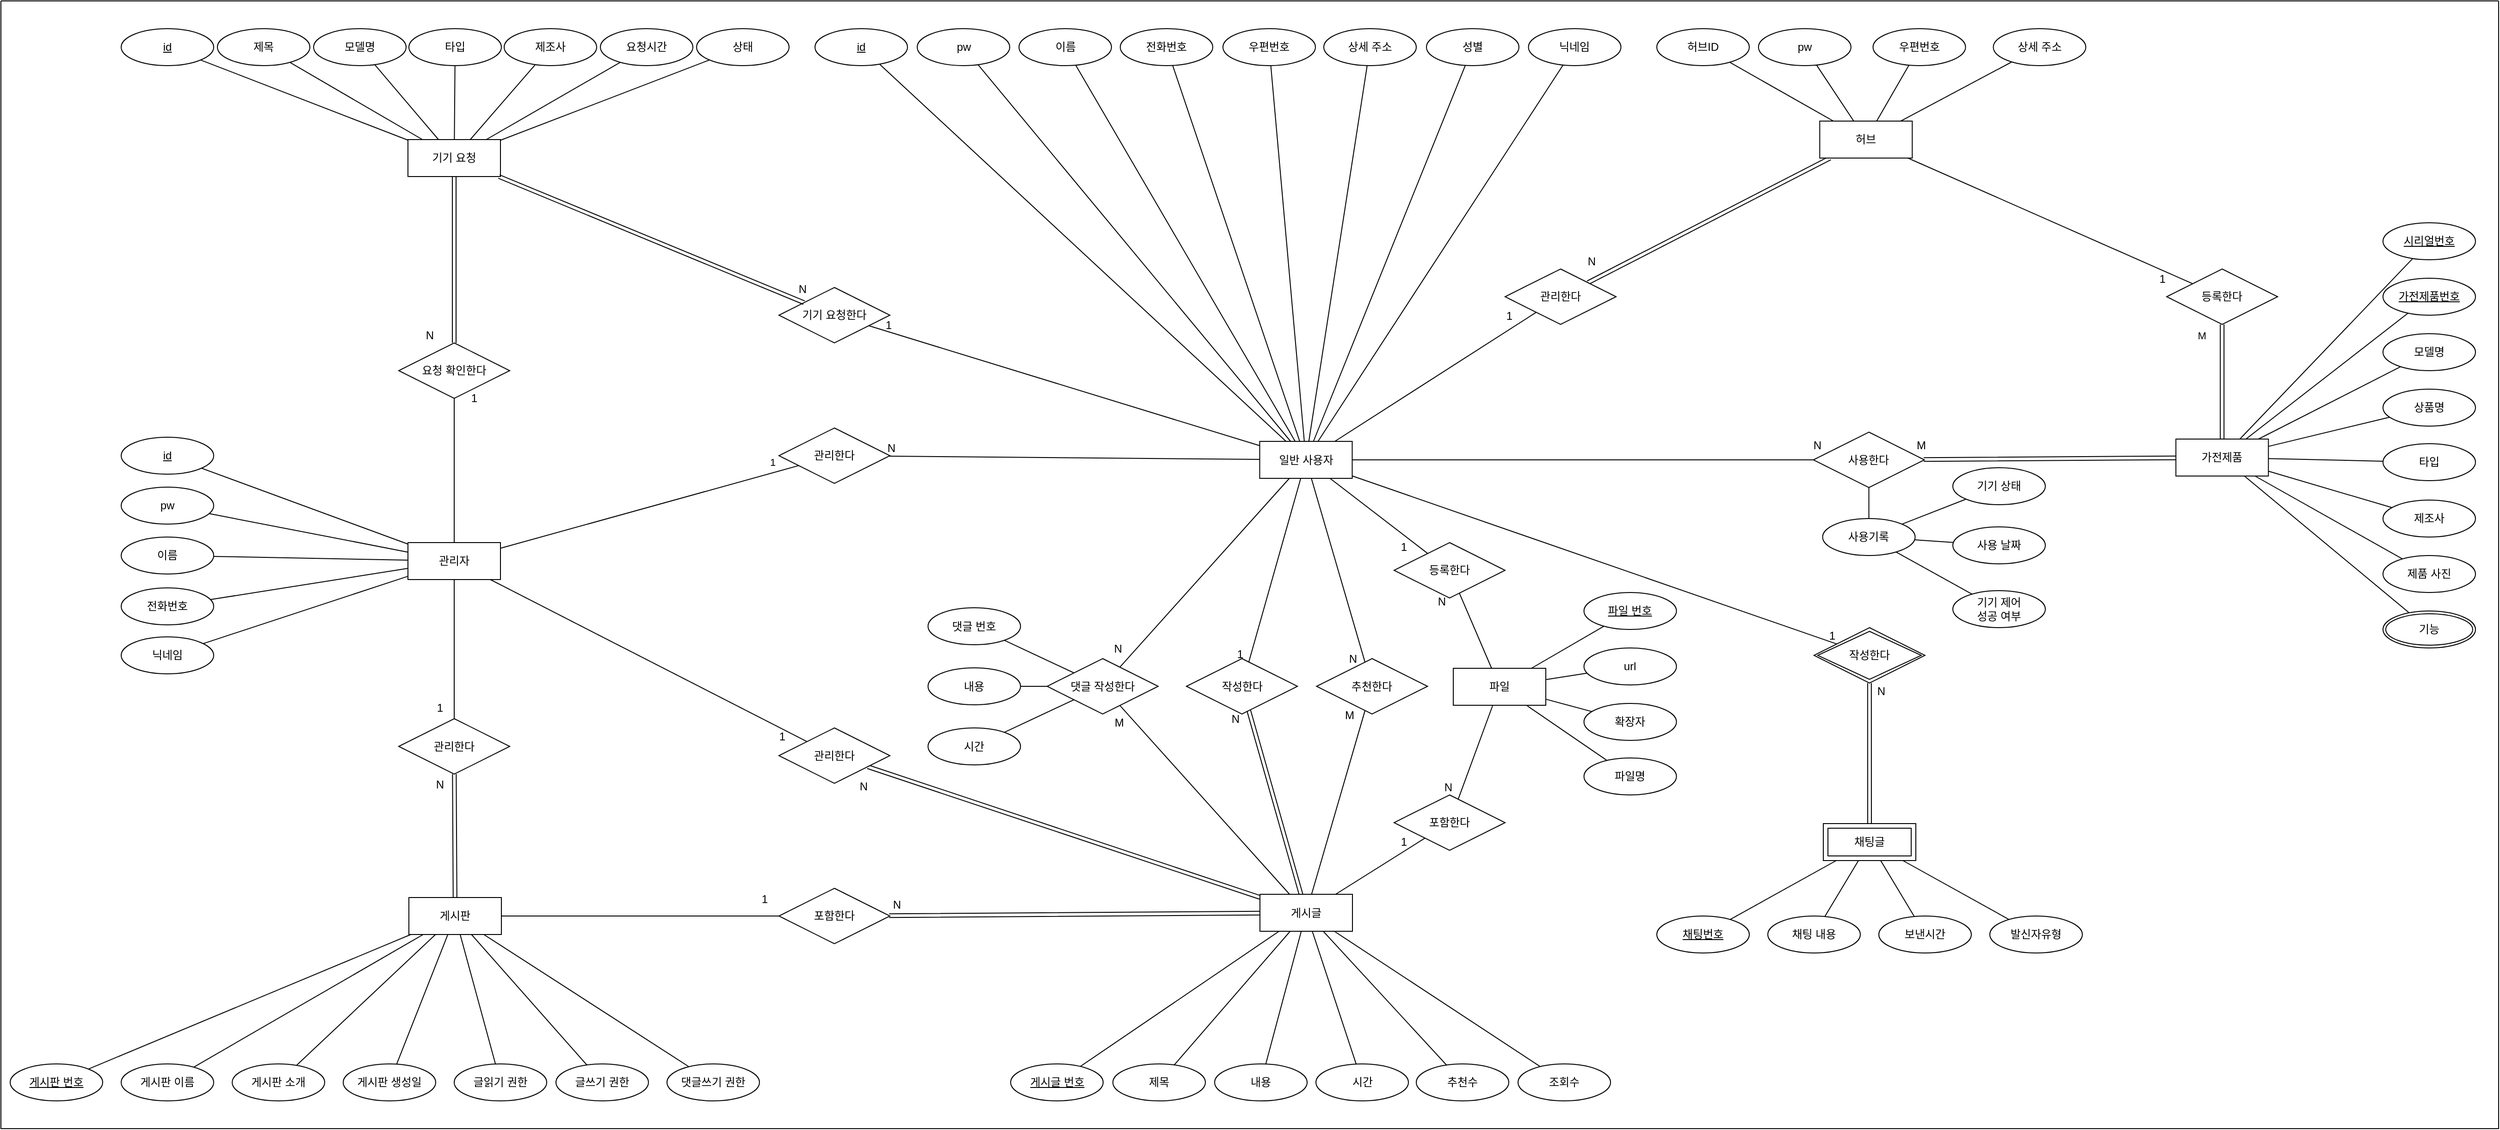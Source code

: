 <mxfile version="24.4.0" type="github">
  <diagram id="R2lEEEUBdFMjLlhIrx00" name="Page-1">
    <mxGraphModel dx="3718" dy="2644" grid="1" gridSize="10" guides="1" tooltips="1" connect="1" arrows="1" fold="1" page="1" pageScale="1" pageWidth="850" pageHeight="1100" math="0" shadow="0" extFonts="Permanent Marker^https://fonts.googleapis.com/css?family=Permanent+Marker">
      <root>
        <mxCell id="0" />
        <mxCell id="1" parent="0" />
        <mxCell id="zzOYVuTNmJR2LdVduC2C-1" value="일반 사용자" style="whiteSpace=wrap;html=1;align=center;" parent="1" vertex="1">
          <mxGeometry x="700.74" y="286.5" width="100" height="40" as="geometry" />
        </mxCell>
        <mxCell id="zzOYVuTNmJR2LdVduC2C-2" value="id" style="ellipse;whiteSpace=wrap;html=1;align=center;fontStyle=4;" parent="1" vertex="1">
          <mxGeometry x="220" y="-160" width="100" height="40" as="geometry" />
        </mxCell>
        <mxCell id="zzOYVuTNmJR2LdVduC2C-3" value="pw" style="ellipse;whiteSpace=wrap;html=1;align=center;" parent="1" vertex="1">
          <mxGeometry x="330.51" y="-160" width="100" height="40" as="geometry" />
        </mxCell>
        <mxCell id="zzOYVuTNmJR2LdVduC2C-4" value="이름" style="ellipse;whiteSpace=wrap;html=1;align=center;" parent="1" vertex="1">
          <mxGeometry x="440.51" y="-160" width="100" height="40" as="geometry" />
        </mxCell>
        <mxCell id="zzOYVuTNmJR2LdVduC2C-5" value="전화번호" style="ellipse;whiteSpace=wrap;html=1;align=center;" parent="1" vertex="1">
          <mxGeometry x="550.0" y="-160" width="100" height="40" as="geometry" />
        </mxCell>
        <mxCell id="zzOYVuTNmJR2LdVduC2C-6" value="성별" style="ellipse;whiteSpace=wrap;html=1;align=center;" parent="1" vertex="1">
          <mxGeometry x="880.99" y="-160" width="100" height="40" as="geometry" />
        </mxCell>
        <mxCell id="zzOYVuTNmJR2LdVduC2C-7" value="우편번호" style="ellipse;whiteSpace=wrap;html=1;align=center;" parent="1" vertex="1">
          <mxGeometry x="1363.75" y="-160" width="100" height="40" as="geometry" />
        </mxCell>
        <mxCell id="zzOYVuTNmJR2LdVduC2C-8" value="상세 주소" style="ellipse;whiteSpace=wrap;html=1;align=center;" parent="1" vertex="1">
          <mxGeometry x="1493.75" y="-160" width="100" height="40" as="geometry" />
        </mxCell>
        <mxCell id="zzOYVuTNmJR2LdVduC2C-9" value="" style="endArrow=none;html=1;rounded=0;" parent="1" source="zzOYVuTNmJR2LdVduC2C-2" target="zzOYVuTNmJR2LdVduC2C-1" edge="1">
          <mxGeometry relative="1" as="geometry">
            <mxPoint x="461" y="232" as="sourcePoint" />
            <mxPoint x="221" y="305" as="targetPoint" />
          </mxGeometry>
        </mxCell>
        <mxCell id="zzOYVuTNmJR2LdVduC2C-10" value="" style="endArrow=none;html=1;rounded=0;" parent="1" source="zzOYVuTNmJR2LdVduC2C-3" target="zzOYVuTNmJR2LdVduC2C-1" edge="1">
          <mxGeometry relative="1" as="geometry">
            <mxPoint x="765" y="235" as="sourcePoint" />
            <mxPoint x="944" y="310" as="targetPoint" />
          </mxGeometry>
        </mxCell>
        <mxCell id="zzOYVuTNmJR2LdVduC2C-11" value="" style="endArrow=none;html=1;rounded=0;" parent="1" source="zzOYVuTNmJR2LdVduC2C-4" target="zzOYVuTNmJR2LdVduC2C-1" edge="1">
          <mxGeometry relative="1" as="geometry">
            <mxPoint x="775" y="245" as="sourcePoint" />
            <mxPoint x="954" y="320" as="targetPoint" />
          </mxGeometry>
        </mxCell>
        <mxCell id="zzOYVuTNmJR2LdVduC2C-12" value="" style="endArrow=none;html=1;rounded=0;" parent="1" source="zzOYVuTNmJR2LdVduC2C-7" target="zzOYVuTNmJR2LdVduC2C-161" edge="1">
          <mxGeometry relative="1" as="geometry">
            <mxPoint x="1549.74" y="243.39" as="sourcePoint" />
            <mxPoint x="1370.833" y="-40" as="targetPoint" />
          </mxGeometry>
        </mxCell>
        <mxCell id="zzOYVuTNmJR2LdVduC2C-13" value="" style="endArrow=none;html=1;rounded=0;" parent="1" source="zzOYVuTNmJR2LdVduC2C-8" target="zzOYVuTNmJR2LdVduC2C-161" edge="1">
          <mxGeometry relative="1" as="geometry">
            <mxPoint x="1559.74" y="253.39" as="sourcePoint" />
            <mxPoint x="1392.5" y="-40" as="targetPoint" />
          </mxGeometry>
        </mxCell>
        <mxCell id="zzOYVuTNmJR2LdVduC2C-14" value="" style="endArrow=none;html=1;rounded=0;" parent="1" source="zzOYVuTNmJR2LdVduC2C-5" target="zzOYVuTNmJR2LdVduC2C-1" edge="1">
          <mxGeometry relative="1" as="geometry">
            <mxPoint x="805" y="275" as="sourcePoint" />
            <mxPoint x="984" y="350" as="targetPoint" />
          </mxGeometry>
        </mxCell>
        <mxCell id="zzOYVuTNmJR2LdVduC2C-15" value="" style="endArrow=none;html=1;rounded=0;" parent="1" source="zzOYVuTNmJR2LdVduC2C-6" target="zzOYVuTNmJR2LdVduC2C-1" edge="1">
          <mxGeometry relative="1" as="geometry">
            <mxPoint x="815" y="285" as="sourcePoint" />
            <mxPoint x="994" y="360" as="targetPoint" />
          </mxGeometry>
        </mxCell>
        <mxCell id="zzOYVuTNmJR2LdVduC2C-16" value="닉네임" style="ellipse;whiteSpace=wrap;html=1;align=center;" parent="1" vertex="1">
          <mxGeometry x="991.26" y="-160" width="100" height="40" as="geometry" />
        </mxCell>
        <mxCell id="zzOYVuTNmJR2LdVduC2C-17" value="" style="endArrow=none;html=1;rounded=0;" parent="1" source="zzOYVuTNmJR2LdVduC2C-16" target="zzOYVuTNmJR2LdVduC2C-1" edge="1">
          <mxGeometry relative="1" as="geometry">
            <mxPoint x="1467" y="229" as="sourcePoint" />
            <mxPoint x="1041" y="319" as="targetPoint" />
          </mxGeometry>
        </mxCell>
        <mxCell id="zzOYVuTNmJR2LdVduC2C-18" value="게시글" style="whiteSpace=wrap;html=1;align=center;" parent="1" vertex="1">
          <mxGeometry x="701" y="776.5" width="100" height="40" as="geometry" />
        </mxCell>
        <mxCell id="zzOYVuTNmJR2LdVduC2C-19" value="" style="endArrow=none;html=1;rounded=0;" parent="1" source="zzOYVuTNmJR2LdVduC2C-96" target="zzOYVuTNmJR2LdVduC2C-18" edge="1">
          <mxGeometry relative="1" as="geometry">
            <mxPoint x="411" y="722" as="sourcePoint" />
            <mxPoint x="171" y="795" as="targetPoint" />
          </mxGeometry>
        </mxCell>
        <mxCell id="zzOYVuTNmJR2LdVduC2C-20" value="" style="endArrow=none;html=1;rounded=0;" parent="1" source="zzOYVuTNmJR2LdVduC2C-91" target="zzOYVuTNmJR2LdVduC2C-18" edge="1">
          <mxGeometry relative="1" as="geometry">
            <mxPoint x="725" y="735" as="sourcePoint" />
            <mxPoint x="904" y="810" as="targetPoint" />
          </mxGeometry>
        </mxCell>
        <mxCell id="zzOYVuTNmJR2LdVduC2C-21" value="" style="endArrow=none;html=1;rounded=0;" parent="1" source="zzOYVuTNmJR2LdVduC2C-92" target="zzOYVuTNmJR2LdVduC2C-18" edge="1">
          <mxGeometry relative="1" as="geometry">
            <mxPoint x="755" y="765" as="sourcePoint" />
            <mxPoint x="934" y="840" as="targetPoint" />
          </mxGeometry>
        </mxCell>
        <mxCell id="zzOYVuTNmJR2LdVduC2C-22" value="" style="endArrow=none;html=1;rounded=0;" parent="1" source="zzOYVuTNmJR2LdVduC2C-93" target="zzOYVuTNmJR2LdVduC2C-18" edge="1">
          <mxGeometry relative="1" as="geometry">
            <mxPoint x="1112" y="726" as="sourcePoint" />
            <mxPoint x="977" y="800" as="targetPoint" />
          </mxGeometry>
        </mxCell>
        <mxCell id="zzOYVuTNmJR2LdVduC2C-23" value="" style="endArrow=none;html=1;rounded=0;" parent="1" source="zzOYVuTNmJR2LdVduC2C-94" target="zzOYVuTNmJR2LdVduC2C-18" edge="1">
          <mxGeometry relative="1" as="geometry">
            <mxPoint x="1252" y="733" as="sourcePoint" />
            <mxPoint x="1001" y="814" as="targetPoint" />
          </mxGeometry>
        </mxCell>
        <mxCell id="zzOYVuTNmJR2LdVduC2C-24" value="" style="endArrow=none;html=1;rounded=0;" parent="1" source="zzOYVuTNmJR2LdVduC2C-95" target="zzOYVuTNmJR2LdVduC2C-18" edge="1">
          <mxGeometry relative="1" as="geometry">
            <mxPoint x="1495" y="718" as="sourcePoint" />
            <mxPoint x="991" y="811" as="targetPoint" />
          </mxGeometry>
        </mxCell>
        <mxCell id="zzOYVuTNmJR2LdVduC2C-25" value="" style="endArrow=none;html=1;rounded=0;" parent="1" source="zzOYVuTNmJR2LdVduC2C-1" target="zzOYVuTNmJR2LdVduC2C-89" edge="1">
          <mxGeometry relative="1" as="geometry">
            <mxPoint x="401" y="390" as="sourcePoint" />
            <mxPoint x="561" y="390" as="targetPoint" />
          </mxGeometry>
        </mxCell>
        <mxCell id="zzOYVuTNmJR2LdVduC2C-26" value="N" style="resizable=0;html=1;whiteSpace=wrap;align=right;verticalAlign=bottom;" parent="zzOYVuTNmJR2LdVduC2C-25" connectable="0" vertex="1">
          <mxGeometry x="1" relative="1" as="geometry">
            <mxPoint x="10" y="-7" as="offset" />
          </mxGeometry>
        </mxCell>
        <mxCell id="zzOYVuTNmJR2LdVduC2C-27" value="" style="endArrow=none;html=1;rounded=0;" parent="1" source="zzOYVuTNmJR2LdVduC2C-161" target="zzOYVuTNmJR2LdVduC2C-162" edge="1">
          <mxGeometry relative="1" as="geometry">
            <mxPoint x="1295.58" as="sourcePoint" />
            <mxPoint x="1291.754" y="110.432" as="targetPoint" />
          </mxGeometry>
        </mxCell>
        <mxCell id="zzOYVuTNmJR2LdVduC2C-28" value="1" style="resizable=0;html=1;whiteSpace=wrap;align=right;verticalAlign=bottom;" parent="zzOYVuTNmJR2LdVduC2C-27" connectable="0" vertex="1">
          <mxGeometry x="1" relative="1" as="geometry">
            <mxPoint x="-28" y="4" as="offset" />
          </mxGeometry>
        </mxCell>
        <mxCell id="zzOYVuTNmJR2LdVduC2C-29" value="" style="endArrow=none;html=1;rounded=0;" parent="1" source="zzOYVuTNmJR2LdVduC2C-1" target="zzOYVuTNmJR2LdVduC2C-72" edge="1">
          <mxGeometry relative="1" as="geometry">
            <mxPoint x="611" y="416.5" as="sourcePoint" />
            <mxPoint x="771" y="416.5" as="targetPoint" />
          </mxGeometry>
        </mxCell>
        <mxCell id="zzOYVuTNmJR2LdVduC2C-30" value="N" style="resizable=0;html=1;whiteSpace=wrap;align=right;verticalAlign=bottom;" parent="zzOYVuTNmJR2LdVduC2C-29" connectable="0" vertex="1">
          <mxGeometry x="1" relative="1" as="geometry">
            <mxPoint x="9" as="offset" />
          </mxGeometry>
        </mxCell>
        <mxCell id="zzOYVuTNmJR2LdVduC2C-31" value="1" style="endArrow=none;html=1;rounded=0;" parent="1" source="zzOYVuTNmJR2LdVduC2C-97" target="zzOYVuTNmJR2LdVduC2C-72" edge="1">
          <mxGeometry x="0.843" y="11" relative="1" as="geometry">
            <mxPoint x="611" y="416.5" as="sourcePoint" />
            <mxPoint x="771" y="416.5" as="targetPoint" />
            <mxPoint as="offset" />
          </mxGeometry>
        </mxCell>
        <mxCell id="zzOYVuTNmJR2LdVduC2C-32" value="1" style="resizable=0;html=1;whiteSpace=wrap;align=right;verticalAlign=bottom;" parent="zzOYVuTNmJR2LdVduC2C-31" connectable="0" vertex="1">
          <mxGeometry x="1" relative="1" as="geometry">
            <mxPoint x="-1" y="1" as="offset" />
          </mxGeometry>
        </mxCell>
        <mxCell id="zzOYVuTNmJR2LdVduC2C-33" value="작성한다" style="shape=rhombus;perimeter=rhombusPerimeter;whiteSpace=wrap;html=1;align=center;" parent="1" vertex="1">
          <mxGeometry x="621.51" y="521.5" width="120" height="60" as="geometry" />
        </mxCell>
        <mxCell id="zzOYVuTNmJR2LdVduC2C-34" value="추천한다" style="shape=rhombus;perimeter=rhombusPerimeter;whiteSpace=wrap;html=1;align=center;" parent="1" vertex="1">
          <mxGeometry x="762.19" y="521.5" width="120" height="60" as="geometry" />
        </mxCell>
        <mxCell id="zzOYVuTNmJR2LdVduC2C-35" value="관리한다" style="shape=rhombus;perimeter=rhombusPerimeter;whiteSpace=wrap;html=1;align=center;" parent="1" vertex="1">
          <mxGeometry x="-230" y="586.5" width="120" height="60" as="geometry" />
        </mxCell>
        <mxCell id="zzOYVuTNmJR2LdVduC2C-36" value="" style="endArrow=none;html=1;rounded=0;" parent="1" source="zzOYVuTNmJR2LdVduC2C-18" target="zzOYVuTNmJR2LdVduC2C-34" edge="1">
          <mxGeometry relative="1" as="geometry">
            <mxPoint x="381" y="606.5" as="sourcePoint" />
            <mxPoint x="541" y="606.5" as="targetPoint" />
          </mxGeometry>
        </mxCell>
        <mxCell id="zzOYVuTNmJR2LdVduC2C-37" value="M" style="resizable=0;html=1;whiteSpace=wrap;align=right;verticalAlign=bottom;" parent="zzOYVuTNmJR2LdVduC2C-36" connectable="0" vertex="1">
          <mxGeometry x="1" relative="1" as="geometry">
            <mxPoint x="-10" y="14" as="offset" />
          </mxGeometry>
        </mxCell>
        <mxCell id="zzOYVuTNmJR2LdVduC2C-38" value="" style="endArrow=none;html=1;rounded=0;" parent="1" source="zzOYVuTNmJR2LdVduC2C-1" target="zzOYVuTNmJR2LdVduC2C-34" edge="1">
          <mxGeometry relative="1" as="geometry">
            <mxPoint x="381" y="606.5" as="sourcePoint" />
            <mxPoint x="541" y="606.5" as="targetPoint" />
          </mxGeometry>
        </mxCell>
        <mxCell id="zzOYVuTNmJR2LdVduC2C-39" value="N" style="resizable=0;html=1;whiteSpace=wrap;align=right;verticalAlign=bottom;" parent="zzOYVuTNmJR2LdVduC2C-38" connectable="0" vertex="1">
          <mxGeometry x="1" relative="1" as="geometry">
            <mxPoint x="-7" y="5" as="offset" />
          </mxGeometry>
        </mxCell>
        <mxCell id="zzOYVuTNmJR2LdVduC2C-40" value="" style="endArrow=none;html=1;rounded=0;" parent="1" source="zzOYVuTNmJR2LdVduC2C-1" target="zzOYVuTNmJR2LdVduC2C-33" edge="1">
          <mxGeometry relative="1" as="geometry">
            <mxPoint x="381" y="606.5" as="sourcePoint" />
            <mxPoint x="541" y="606.5" as="targetPoint" />
          </mxGeometry>
        </mxCell>
        <mxCell id="zzOYVuTNmJR2LdVduC2C-41" value="1" style="resizable=0;html=1;whiteSpace=wrap;align=right;verticalAlign=bottom;" parent="zzOYVuTNmJR2LdVduC2C-40" connectable="0" vertex="1">
          <mxGeometry x="1" relative="1" as="geometry">
            <mxPoint x="-4" as="offset" />
          </mxGeometry>
        </mxCell>
        <mxCell id="zzOYVuTNmJR2LdVduC2C-42" value="" style="shape=link;html=1;rounded=0;" parent="1" source="zzOYVuTNmJR2LdVduC2C-18" target="zzOYVuTNmJR2LdVduC2C-33" edge="1">
          <mxGeometry relative="1" as="geometry">
            <mxPoint x="381" y="606.5" as="sourcePoint" />
            <mxPoint x="541" y="606.5" as="targetPoint" />
          </mxGeometry>
        </mxCell>
        <mxCell id="zzOYVuTNmJR2LdVduC2C-43" value="N" style="resizable=0;html=1;whiteSpace=wrap;align=right;verticalAlign=bottom;" parent="zzOYVuTNmJR2LdVduC2C-42" connectable="0" vertex="1">
          <mxGeometry x="1" relative="1" as="geometry">
            <mxPoint x="-8" y="18" as="offset" />
          </mxGeometry>
        </mxCell>
        <mxCell id="zzOYVuTNmJR2LdVduC2C-44" value="" style="endArrow=none;html=1;rounded=0;" parent="1" source="zzOYVuTNmJR2LdVduC2C-97" target="zzOYVuTNmJR2LdVduC2C-35" edge="1">
          <mxGeometry relative="1" as="geometry">
            <mxPoint x="744" y="336.5" as="sourcePoint" />
            <mxPoint x="569" y="545.5" as="targetPoint" />
          </mxGeometry>
        </mxCell>
        <mxCell id="zzOYVuTNmJR2LdVduC2C-45" value="1" style="resizable=0;html=1;whiteSpace=wrap;align=right;verticalAlign=bottom;" parent="zzOYVuTNmJR2LdVduC2C-44" connectable="0" vertex="1">
          <mxGeometry x="1" relative="1" as="geometry">
            <mxPoint x="-11" y="-3" as="offset" />
          </mxGeometry>
        </mxCell>
        <mxCell id="zzOYVuTNmJR2LdVduC2C-46" value="" style="shape=link;html=1;rounded=0;" parent="1" source="zzOYVuTNmJR2LdVduC2C-112" target="zzOYVuTNmJR2LdVduC2C-35" edge="1">
          <mxGeometry relative="1" as="geometry">
            <mxPoint x="450" y="796.5" as="sourcePoint" />
            <mxPoint x="540" y="591.5" as="targetPoint" />
          </mxGeometry>
        </mxCell>
        <mxCell id="zzOYVuTNmJR2LdVduC2C-47" value="N" style="resizable=0;html=1;whiteSpace=wrap;align=right;verticalAlign=bottom;" parent="zzOYVuTNmJR2LdVduC2C-46" connectable="0" vertex="1">
          <mxGeometry x="1" relative="1" as="geometry">
            <mxPoint x="-10" y="20" as="offset" />
          </mxGeometry>
        </mxCell>
        <mxCell id="zzOYVuTNmJR2LdVduC2C-48" value="댓글 작성한다" style="shape=rhombus;perimeter=rhombusPerimeter;whiteSpace=wrap;html=1;align=center;" parent="1" vertex="1">
          <mxGeometry x="470.99" y="521.5" width="120" height="60" as="geometry" />
        </mxCell>
        <mxCell id="zzOYVuTNmJR2LdVduC2C-49" value="" style="endArrow=none;html=1;rounded=0;" parent="1" source="zzOYVuTNmJR2LdVduC2C-18" target="zzOYVuTNmJR2LdVduC2C-48" edge="1">
          <mxGeometry relative="1" as="geometry">
            <mxPoint x="844" y="866.5" as="sourcePoint" />
            <mxPoint x="961" y="686.5" as="targetPoint" />
          </mxGeometry>
        </mxCell>
        <mxCell id="zzOYVuTNmJR2LdVduC2C-50" value="M" style="resizable=0;html=1;whiteSpace=wrap;align=right;verticalAlign=bottom;" parent="zzOYVuTNmJR2LdVduC2C-49" connectable="0" vertex="1">
          <mxGeometry x="1" relative="1" as="geometry">
            <mxPoint x="6" y="27" as="offset" />
          </mxGeometry>
        </mxCell>
        <mxCell id="zzOYVuTNmJR2LdVduC2C-51" value="" style="endArrow=none;html=1;rounded=0;" parent="1" source="zzOYVuTNmJR2LdVduC2C-1" target="zzOYVuTNmJR2LdVduC2C-48" edge="1">
          <mxGeometry relative="1" as="geometry">
            <mxPoint x="961" y="456.5" as="sourcePoint" />
            <mxPoint x="961" y="686.5" as="targetPoint" />
          </mxGeometry>
        </mxCell>
        <mxCell id="zzOYVuTNmJR2LdVduC2C-52" value="N" style="resizable=0;html=1;whiteSpace=wrap;align=right;verticalAlign=bottom;" parent="zzOYVuTNmJR2LdVduC2C-51" connectable="0" vertex="1">
          <mxGeometry x="1" relative="1" as="geometry">
            <mxPoint x="4" y="-11" as="offset" />
          </mxGeometry>
        </mxCell>
        <mxCell id="zzOYVuTNmJR2LdVduC2C-53" value="" style="endArrow=none;html=1;rounded=0;" parent="1" source="zzOYVuTNmJR2LdVduC2C-191" target="zzOYVuTNmJR2LdVduC2C-192" edge="1">
          <mxGeometry relative="1" as="geometry">
            <mxPoint x="1127" y="910" as="sourcePoint" />
            <mxPoint x="942.991" y="572.5" as="targetPoint" />
          </mxGeometry>
        </mxCell>
        <mxCell id="zzOYVuTNmJR2LdVduC2C-54" value="N" style="resizable=0;html=1;whiteSpace=wrap;align=right;verticalAlign=bottom;" parent="zzOYVuTNmJR2LdVduC2C-53" connectable="0" vertex="1">
          <mxGeometry x="1" relative="1" as="geometry">
            <mxPoint x="-13" y="18" as="offset" />
          </mxGeometry>
        </mxCell>
        <mxCell id="zzOYVuTNmJR2LdVduC2C-55" value="" style="endArrow=none;html=1;rounded=0;" parent="1" source="zzOYVuTNmJR2LdVduC2C-1" target="zzOYVuTNmJR2LdVduC2C-192" edge="1">
          <mxGeometry relative="1" as="geometry">
            <mxPoint x="1421" y="450" as="sourcePoint" />
            <mxPoint x="942.975" y="530.507" as="targetPoint" />
          </mxGeometry>
        </mxCell>
        <mxCell id="zzOYVuTNmJR2LdVduC2C-56" value="1" style="resizable=0;html=1;whiteSpace=wrap;align=right;verticalAlign=bottom;" parent="zzOYVuTNmJR2LdVduC2C-55" connectable="0" vertex="1">
          <mxGeometry x="1" relative="1" as="geometry">
            <mxPoint x="-21" y="2" as="offset" />
          </mxGeometry>
        </mxCell>
        <mxCell id="zzOYVuTNmJR2LdVduC2C-57" value="&lt;u&gt;파일 번호&lt;/u&gt;" style="ellipse;whiteSpace=wrap;html=1;align=center;" parent="1" vertex="1">
          <mxGeometry x="1051.26" y="450" width="100" height="40" as="geometry" />
        </mxCell>
        <mxCell id="zzOYVuTNmJR2LdVduC2C-58" value="" style="endArrow=none;html=1;rounded=0;" parent="1" source="zzOYVuTNmJR2LdVduC2C-191" target="zzOYVuTNmJR2LdVduC2C-57" edge="1">
          <mxGeometry relative="1" as="geometry">
            <mxPoint x="948.719" y="447.365" as="sourcePoint" />
            <mxPoint x="575.33" y="537" as="targetPoint" />
          </mxGeometry>
        </mxCell>
        <mxCell id="zzOYVuTNmJR2LdVduC2C-59" value="" style="endArrow=none;html=1;rounded=0;" parent="1" source="zzOYVuTNmJR2LdVduC2C-48" target="zzOYVuTNmJR2LdVduC2C-69" edge="1">
          <mxGeometry relative="1" as="geometry">
            <mxPoint x="465.59" y="592.5" as="sourcePoint" />
            <mxPoint x="48.59" y="611.5" as="targetPoint" />
          </mxGeometry>
        </mxCell>
        <mxCell id="zzOYVuTNmJR2LdVduC2C-60" value="" style="endArrow=none;html=1;rounded=0;" parent="1" source="zzOYVuTNmJR2LdVduC2C-48" target="zzOYVuTNmJR2LdVduC2C-70" edge="1">
          <mxGeometry relative="1" as="geometry">
            <mxPoint x="469.59" y="571.5" as="sourcePoint" />
            <mxPoint x="58.59" y="621.5" as="targetPoint" />
          </mxGeometry>
        </mxCell>
        <mxCell id="zzOYVuTNmJR2LdVduC2C-61" value="" style="endArrow=none;html=1;rounded=0;" parent="1" source="zzOYVuTNmJR2LdVduC2C-48" target="zzOYVuTNmJR2LdVduC2C-71" edge="1">
          <mxGeometry relative="1" as="geometry">
            <mxPoint x="453.59" y="564.5" as="sourcePoint" />
            <mxPoint x="68.59" y="631.5" as="targetPoint" />
          </mxGeometry>
        </mxCell>
        <mxCell id="zzOYVuTNmJR2LdVduC2C-62" value="url" style="ellipse;whiteSpace=wrap;html=1;align=center;" parent="1" vertex="1">
          <mxGeometry x="1051.26" y="510" width="100" height="40" as="geometry" />
        </mxCell>
        <mxCell id="zzOYVuTNmJR2LdVduC2C-63" value="" style="endArrow=none;html=1;rounded=0;" parent="1" source="zzOYVuTNmJR2LdVduC2C-191" target="zzOYVuTNmJR2LdVduC2C-62" edge="1">
          <mxGeometry relative="1" as="geometry">
            <mxPoint x="965.068" y="455.539" as="sourcePoint" />
            <mxPoint x="565.33" y="527" as="targetPoint" />
          </mxGeometry>
        </mxCell>
        <mxCell id="zzOYVuTNmJR2LdVduC2C-64" value="확장자" style="ellipse;whiteSpace=wrap;html=1;align=center;" parent="1" vertex="1">
          <mxGeometry x="1051.26" y="570" width="100" height="40" as="geometry" />
        </mxCell>
        <mxCell id="zzOYVuTNmJR2LdVduC2C-65" value="" style="endArrow=none;html=1;rounded=0;" parent="1" source="zzOYVuTNmJR2LdVduC2C-191" target="zzOYVuTNmJR2LdVduC2C-64" edge="1">
          <mxGeometry relative="1" as="geometry">
            <mxPoint x="962.358" y="472.816" as="sourcePoint" />
            <mxPoint x="555.33" y="517" as="targetPoint" />
          </mxGeometry>
        </mxCell>
        <mxCell id="zzOYVuTNmJR2LdVduC2C-66" value="파일명" style="ellipse;whiteSpace=wrap;html=1;align=center;" parent="1" vertex="1">
          <mxGeometry x="1051.26" y="629" width="100" height="40" as="geometry" />
        </mxCell>
        <mxCell id="zzOYVuTNmJR2LdVduC2C-67" value="" style="endArrow=none;html=1;rounded=0;" parent="1" source="zzOYVuTNmJR2LdVduC2C-191" target="zzOYVuTNmJR2LdVduC2C-66" edge="1">
          <mxGeometry relative="1" as="geometry">
            <mxPoint x="947.75" y="480.12" as="sourcePoint" />
            <mxPoint x="545.33" y="507" as="targetPoint" />
          </mxGeometry>
        </mxCell>
        <mxCell id="zzOYVuTNmJR2LdVduC2C-68" value="" style="endArrow=none;html=1;rounded=0;" parent="1" source="zzOYVuTNmJR2LdVduC2C-89" target="zzOYVuTNmJR2LdVduC2C-90" edge="1">
          <mxGeometry relative="1" as="geometry">
            <mxPoint x="1359.26" y="330.5" as="sourcePoint" />
            <mxPoint x="1375.277" y="370.38" as="targetPoint" />
          </mxGeometry>
        </mxCell>
        <mxCell id="zzOYVuTNmJR2LdVduC2C-69" value="시간" style="ellipse;whiteSpace=wrap;html=1;align=center;" parent="1" vertex="1">
          <mxGeometry x="342.19" y="596.5" width="100" height="40" as="geometry" />
        </mxCell>
        <mxCell id="zzOYVuTNmJR2LdVduC2C-70" value="내용" style="ellipse;whiteSpace=wrap;html=1;align=center;" parent="1" vertex="1">
          <mxGeometry x="342.19" y="531.5" width="100" height="40" as="geometry" />
        </mxCell>
        <mxCell id="zzOYVuTNmJR2LdVduC2C-71" value="댓글 번호" style="ellipse;whiteSpace=wrap;html=1;align=center;" parent="1" vertex="1">
          <mxGeometry x="342.19" y="466.5" width="100" height="40" as="geometry" />
        </mxCell>
        <mxCell id="zzOYVuTNmJR2LdVduC2C-72" value="관리한다" style="shape=rhombus;perimeter=rhombusPerimeter;whiteSpace=wrap;html=1;align=center;" parent="1" vertex="1">
          <mxGeometry x="181" y="272" width="120" height="60" as="geometry" />
        </mxCell>
        <mxCell id="zzOYVuTNmJR2LdVduC2C-73" value="가전제품" style="whiteSpace=wrap;html=1;align=center;verticalAlign=middle;" parent="1" vertex="1">
          <mxGeometry x="1691.15" y="284" width="100" height="40" as="geometry" />
        </mxCell>
        <mxCell id="zzOYVuTNmJR2LdVduC2C-74" value="타입" style="ellipse;whiteSpace=wrap;html=1;align=center;" parent="1" vertex="1">
          <mxGeometry x="1915" y="289" width="100" height="40" as="geometry" />
        </mxCell>
        <mxCell id="zzOYVuTNmJR2LdVduC2C-75" value="제조사" style="ellipse;whiteSpace=wrap;html=1;align=center;" parent="1" vertex="1">
          <mxGeometry x="1915" y="350" width="100" height="40" as="geometry" />
        </mxCell>
        <mxCell id="zzOYVuTNmJR2LdVduC2C-76" value="" style="endArrow=none;html=1;rounded=0;" parent="1" source="zzOYVuTNmJR2LdVduC2C-73" target="zzOYVuTNmJR2LdVduC2C-83" edge="1">
          <mxGeometry relative="1" as="geometry">
            <mxPoint x="1851.15" y="374" as="sourcePoint" />
            <mxPoint x="2011.15" y="374" as="targetPoint" />
          </mxGeometry>
        </mxCell>
        <mxCell id="zzOYVuTNmJR2LdVduC2C-77" value="" style="endArrow=none;html=1;rounded=0;" parent="1" source="zzOYVuTNmJR2LdVduC2C-86" target="zzOYVuTNmJR2LdVduC2C-73" edge="1">
          <mxGeometry relative="1" as="geometry">
            <mxPoint x="1851.15" y="374" as="sourcePoint" />
            <mxPoint x="2011.15" y="374" as="targetPoint" />
          </mxGeometry>
        </mxCell>
        <mxCell id="zzOYVuTNmJR2LdVduC2C-78" value="" style="endArrow=none;html=1;rounded=0;" parent="1" source="zzOYVuTNmJR2LdVduC2C-74" target="zzOYVuTNmJR2LdVduC2C-73" edge="1">
          <mxGeometry relative="1" as="geometry">
            <mxPoint x="1591.15" y="230" as="sourcePoint" />
            <mxPoint x="1713.15" y="294" as="targetPoint" />
          </mxGeometry>
        </mxCell>
        <mxCell id="zzOYVuTNmJR2LdVduC2C-79" value="" style="endArrow=none;html=1;rounded=0;" parent="1" source="zzOYVuTNmJR2LdVduC2C-75" target="zzOYVuTNmJR2LdVduC2C-73" edge="1">
          <mxGeometry relative="1" as="geometry">
            <mxPoint x="1601.15" y="240" as="sourcePoint" />
            <mxPoint x="1723.15" y="304" as="targetPoint" />
          </mxGeometry>
        </mxCell>
        <mxCell id="zzOYVuTNmJR2LdVduC2C-80" value="" style="endArrow=none;html=1;rounded=0;" parent="1" source="zzOYVuTNmJR2LdVduC2C-87" target="zzOYVuTNmJR2LdVduC2C-73" edge="1">
          <mxGeometry relative="1" as="geometry">
            <mxPoint x="1611.15" y="250" as="sourcePoint" />
            <mxPoint x="1733.15" y="314" as="targetPoint" />
          </mxGeometry>
        </mxCell>
        <mxCell id="zzOYVuTNmJR2LdVduC2C-81" value="" style="endArrow=none;html=1;rounded=0;" parent="1" source="zzOYVuTNmJR2LdVduC2C-88" target="zzOYVuTNmJR2LdVduC2C-73" edge="1">
          <mxGeometry relative="1" as="geometry">
            <mxPoint x="1981.15" y="384" as="sourcePoint" />
            <mxPoint x="2141.15" y="384" as="targetPoint" />
          </mxGeometry>
        </mxCell>
        <mxCell id="zzOYVuTNmJR2LdVduC2C-82" value="M" style="shape=link;html=1;rounded=0;" parent="1" source="zzOYVuTNmJR2LdVduC2C-73" target="zzOYVuTNmJR2LdVduC2C-162" edge="1">
          <mxGeometry x="0.829" y="22" relative="1" as="geometry">
            <mxPoint x="1075.892" y="397.388" as="sourcePoint" />
            <mxPoint x="1291.837" y="169.526" as="targetPoint" />
            <mxPoint y="1" as="offset" />
          </mxGeometry>
        </mxCell>
        <mxCell id="zzOYVuTNmJR2LdVduC2C-83" value="상품명" style="ellipse;whiteSpace=wrap;html=1;align=center;" parent="1" vertex="1">
          <mxGeometry x="1915" y="230" width="100" height="40" as="geometry" />
        </mxCell>
        <mxCell id="zzOYVuTNmJR2LdVduC2C-84" value="" style="shape=link;html=1;rounded=0;" parent="1" source="zzOYVuTNmJR2LdVduC2C-89" target="zzOYVuTNmJR2LdVduC2C-73" edge="1">
          <mxGeometry relative="1" as="geometry">
            <mxPoint x="1569.26" y="300.5" as="sourcePoint" />
            <mxPoint x="2185.41" y="380.5" as="targetPoint" />
          </mxGeometry>
        </mxCell>
        <mxCell id="zzOYVuTNmJR2LdVduC2C-85" value="M" style="resizable=0;html=1;whiteSpace=wrap;align=left;verticalAlign=bottom;" parent="zzOYVuTNmJR2LdVduC2C-84" connectable="0" vertex="1">
          <mxGeometry x="-1" relative="1" as="geometry">
            <mxPoint x="-9" y="-7" as="offset" />
          </mxGeometry>
        </mxCell>
        <mxCell id="zzOYVuTNmJR2LdVduC2C-86" value="모델명" style="ellipse;whiteSpace=wrap;html=1;align=center;fontStyle=0;" parent="1" vertex="1">
          <mxGeometry x="1915" y="170" width="100" height="40" as="geometry" />
        </mxCell>
        <mxCell id="zzOYVuTNmJR2LdVduC2C-87" value="제품 사진" style="ellipse;whiteSpace=wrap;html=1;align=center;" parent="1" vertex="1">
          <mxGeometry x="1915" y="410" width="100" height="40" as="geometry" />
        </mxCell>
        <mxCell id="zzOYVuTNmJR2LdVduC2C-88" value="기능" style="ellipse;shape=doubleEllipse;margin=3;whiteSpace=wrap;html=1;align=center;" parent="1" vertex="1">
          <mxGeometry x="1915" y="470" width="100" height="40" as="geometry" />
        </mxCell>
        <mxCell id="zzOYVuTNmJR2LdVduC2C-89" value="사용한다" style="shape=rhombus;perimeter=rhombusPerimeter;whiteSpace=wrap;html=1;align=center;" parent="1" vertex="1">
          <mxGeometry x="1299.26" y="276.5" width="120" height="60" as="geometry" />
        </mxCell>
        <mxCell id="zzOYVuTNmJR2LdVduC2C-90" value="사용기록" style="ellipse;whiteSpace=wrap;html=1;align=center;" parent="1" vertex="1">
          <mxGeometry x="1309.26" y="370" width="100" height="40" as="geometry" />
        </mxCell>
        <mxCell id="zzOYVuTNmJR2LdVduC2C-91" value="제목" style="ellipse;whiteSpace=wrap;html=1;align=center;" parent="1" vertex="1">
          <mxGeometry x="542.02" y="960" width="100" height="40" as="geometry" />
        </mxCell>
        <mxCell id="zzOYVuTNmJR2LdVduC2C-92" value="내용" style="ellipse;whiteSpace=wrap;html=1;align=center;" parent="1" vertex="1">
          <mxGeometry x="652.02" y="960" width="100" height="40" as="geometry" />
        </mxCell>
        <mxCell id="zzOYVuTNmJR2LdVduC2C-93" value="시간" style="ellipse;whiteSpace=wrap;html=1;align=center;" parent="1" vertex="1">
          <mxGeometry x="761.51" y="960" width="100" height="40" as="geometry" />
        </mxCell>
        <mxCell id="zzOYVuTNmJR2LdVduC2C-94" value="추천수" style="ellipse;whiteSpace=wrap;html=1;align=center;" parent="1" vertex="1">
          <mxGeometry x="870.0" y="960" width="100" height="40" as="geometry" />
        </mxCell>
        <mxCell id="zzOYVuTNmJR2LdVduC2C-95" value="조회수" style="ellipse;whiteSpace=wrap;html=1;align=center;" parent="1" vertex="1">
          <mxGeometry x="980.0" y="960" width="100" height="40" as="geometry" />
        </mxCell>
        <mxCell id="zzOYVuTNmJR2LdVduC2C-96" value="게시글 번호" style="ellipse;whiteSpace=wrap;html=1;align=center;fontStyle=4;" parent="1" vertex="1">
          <mxGeometry x="431.51" y="960" width="100" height="40" as="geometry" />
        </mxCell>
        <mxCell id="zzOYVuTNmJR2LdVduC2C-97" value="관리자" style="whiteSpace=wrap;html=1;align=center;" parent="1" vertex="1">
          <mxGeometry x="-220" y="396" width="100" height="40" as="geometry" />
        </mxCell>
        <mxCell id="zzOYVuTNmJR2LdVduC2C-98" value="id" style="ellipse;whiteSpace=wrap;html=1;align=center;fontStyle=4;" parent="1" vertex="1">
          <mxGeometry x="-530" y="282" width="100" height="40" as="geometry" />
        </mxCell>
        <mxCell id="zzOYVuTNmJR2LdVduC2C-99" value="pw" style="ellipse;whiteSpace=wrap;html=1;align=center;" parent="1" vertex="1">
          <mxGeometry x="-530" y="336" width="100" height="40" as="geometry" />
        </mxCell>
        <mxCell id="zzOYVuTNmJR2LdVduC2C-100" value="이름" style="ellipse;whiteSpace=wrap;html=1;align=center;" parent="1" vertex="1">
          <mxGeometry x="-530" y="390" width="100" height="40" as="geometry" />
        </mxCell>
        <mxCell id="zzOYVuTNmJR2LdVduC2C-101" value="전화번호" style="ellipse;whiteSpace=wrap;html=1;align=center;" parent="1" vertex="1">
          <mxGeometry x="-530" y="445" width="100" height="40" as="geometry" />
        </mxCell>
        <mxCell id="zzOYVuTNmJR2LdVduC2C-102" value="닉네임" style="ellipse;whiteSpace=wrap;html=1;align=center;" parent="1" vertex="1">
          <mxGeometry x="-530" y="498" width="100" height="40" as="geometry" />
        </mxCell>
        <mxCell id="zzOYVuTNmJR2LdVduC2C-103" value="" style="endArrow=none;html=1;rounded=0;" parent="1" source="zzOYVuTNmJR2LdVduC2C-98" target="zzOYVuTNmJR2LdVduC2C-97" edge="1">
          <mxGeometry width="50" height="50" relative="1" as="geometry">
            <mxPoint x="-300" y="341" as="sourcePoint" />
            <mxPoint x="-250" y="291" as="targetPoint" />
          </mxGeometry>
        </mxCell>
        <mxCell id="zzOYVuTNmJR2LdVduC2C-104" value="" style="endArrow=none;html=1;rounded=0;" parent="1" source="zzOYVuTNmJR2LdVduC2C-99" target="zzOYVuTNmJR2LdVduC2C-97" edge="1">
          <mxGeometry width="50" height="50" relative="1" as="geometry">
            <mxPoint x="-365" y="325" as="sourcePoint" />
            <mxPoint x="-208" y="391" as="targetPoint" />
          </mxGeometry>
        </mxCell>
        <mxCell id="zzOYVuTNmJR2LdVduC2C-105" value="" style="endArrow=none;html=1;rounded=0;" parent="1" source="zzOYVuTNmJR2LdVduC2C-100" target="zzOYVuTNmJR2LdVduC2C-97" edge="1">
          <mxGeometry width="50" height="50" relative="1" as="geometry">
            <mxPoint x="-355" y="335" as="sourcePoint" />
            <mxPoint x="-200" y="451" as="targetPoint" />
          </mxGeometry>
        </mxCell>
        <mxCell id="zzOYVuTNmJR2LdVduC2C-106" value="" style="endArrow=none;html=1;rounded=0;" parent="1" source="zzOYVuTNmJR2LdVduC2C-101" target="zzOYVuTNmJR2LdVduC2C-97" edge="1">
          <mxGeometry width="50" height="50" relative="1" as="geometry">
            <mxPoint x="-345" y="345" as="sourcePoint" />
            <mxPoint x="-188" y="411" as="targetPoint" />
          </mxGeometry>
        </mxCell>
        <mxCell id="zzOYVuTNmJR2LdVduC2C-107" value="" style="endArrow=none;html=1;rounded=0;" parent="1" source="zzOYVuTNmJR2LdVduC2C-102" target="zzOYVuTNmJR2LdVduC2C-97" edge="1">
          <mxGeometry width="50" height="50" relative="1" as="geometry">
            <mxPoint x="-335" y="355" as="sourcePoint" />
            <mxPoint x="-178" y="421" as="targetPoint" />
          </mxGeometry>
        </mxCell>
        <mxCell id="zzOYVuTNmJR2LdVduC2C-108" value="pw" style="ellipse;whiteSpace=wrap;html=1;align=center;" parent="1" vertex="1">
          <mxGeometry x="1239.9" y="-160" width="100" height="40" as="geometry" />
        </mxCell>
        <mxCell id="zzOYVuTNmJR2LdVduC2C-109" value="" style="endArrow=none;html=1;rounded=0;" parent="1" source="zzOYVuTNmJR2LdVduC2C-161" target="zzOYVuTNmJR2LdVduC2C-108" edge="1">
          <mxGeometry relative="1" as="geometry">
            <mxPoint x="1350.173" y="-40" as="sourcePoint" />
            <mxPoint x="1828.34" y="-376.29" as="targetPoint" />
          </mxGeometry>
        </mxCell>
        <mxCell id="zzOYVuTNmJR2LdVduC2C-110" value="기기 제어&lt;div&gt;성공 여부&lt;/div&gt;" style="ellipse;whiteSpace=wrap;html=1;align=center;" parent="1" vertex="1">
          <mxGeometry x="1450.0" y="448" width="100" height="40" as="geometry" />
        </mxCell>
        <mxCell id="zzOYVuTNmJR2LdVduC2C-111" value="" style="endArrow=none;html=1;rounded=0;" parent="1" source="zzOYVuTNmJR2LdVduC2C-90" target="zzOYVuTNmJR2LdVduC2C-110" edge="1">
          <mxGeometry relative="1" as="geometry">
            <mxPoint x="1376" y="328" as="sourcePoint" />
            <mxPoint x="1402" y="361" as="targetPoint" />
          </mxGeometry>
        </mxCell>
        <mxCell id="zzOYVuTNmJR2LdVduC2C-112" value="게시&lt;span style=&quot;background-color: initial;&quot;&gt;판&lt;/span&gt;" style="whiteSpace=wrap;html=1;align=center;" parent="1" vertex="1">
          <mxGeometry x="-219" y="780" width="100" height="40" as="geometry" />
        </mxCell>
        <mxCell id="zzOYVuTNmJR2LdVduC2C-113" value="" style="shape=link;html=1;rounded=0;" parent="1" source="zzOYVuTNmJR2LdVduC2C-18" target="zzOYVuTNmJR2LdVduC2C-115" edge="1">
          <mxGeometry relative="1" as="geometry">
            <mxPoint x="240" y="920" as="sourcePoint" />
            <mxPoint x="350" y="850" as="targetPoint" />
          </mxGeometry>
        </mxCell>
        <mxCell id="zzOYVuTNmJR2LdVduC2C-114" value="N" style="resizable=0;html=1;whiteSpace=wrap;align=right;verticalAlign=bottom;" parent="zzOYVuTNmJR2LdVduC2C-113" connectable="0" vertex="1">
          <mxGeometry x="1" relative="1" as="geometry">
            <mxPoint x="2" y="30" as="offset" />
          </mxGeometry>
        </mxCell>
        <mxCell id="zzOYVuTNmJR2LdVduC2C-115" value="관리한다" style="shape=rhombus;perimeter=rhombusPerimeter;whiteSpace=wrap;html=1;align=center;" parent="1" vertex="1">
          <mxGeometry x="181" y="596.5" width="120" height="60" as="geometry" />
        </mxCell>
        <mxCell id="zzOYVuTNmJR2LdVduC2C-116" value="" style="endArrow=none;html=1;rounded=0;" parent="1" source="zzOYVuTNmJR2LdVduC2C-97" target="zzOYVuTNmJR2LdVduC2C-115" edge="1">
          <mxGeometry relative="1" as="geometry">
            <mxPoint x="231" y="338" as="sourcePoint" />
            <mxPoint x="51" y="755" as="targetPoint" />
          </mxGeometry>
        </mxCell>
        <mxCell id="zzOYVuTNmJR2LdVduC2C-117" value="1" style="resizable=0;html=1;whiteSpace=wrap;align=right;verticalAlign=bottom;" parent="zzOYVuTNmJR2LdVduC2C-116" connectable="0" vertex="1">
          <mxGeometry x="1" relative="1" as="geometry">
            <mxPoint x="-22" y="3" as="offset" />
          </mxGeometry>
        </mxCell>
        <mxCell id="zzOYVuTNmJR2LdVduC2C-118" value="포함한다" style="shape=rhombus;perimeter=rhombusPerimeter;whiteSpace=wrap;html=1;align=center;" parent="1" vertex="1">
          <mxGeometry x="181" y="770" width="120" height="60" as="geometry" />
        </mxCell>
        <mxCell id="zzOYVuTNmJR2LdVduC2C-119" value="" style="endArrow=none;html=1;rounded=0;" parent="1" source="zzOYVuTNmJR2LdVduC2C-118" target="zzOYVuTNmJR2LdVduC2C-112" edge="1">
          <mxGeometry relative="1" as="geometry">
            <mxPoint x="231" y="338" as="sourcePoint" />
            <mxPoint x="51" y="755" as="targetPoint" />
          </mxGeometry>
        </mxCell>
        <mxCell id="zzOYVuTNmJR2LdVduC2C-120" value="1" style="resizable=0;html=1;whiteSpace=wrap;align=right;verticalAlign=bottom;direction=south;" parent="zzOYVuTNmJR2LdVduC2C-119" connectable="0" vertex="1">
          <mxGeometry x="1" relative="1" as="geometry">
            <mxPoint x="289" y="-10" as="offset" />
          </mxGeometry>
        </mxCell>
        <mxCell id="zzOYVuTNmJR2LdVduC2C-121" value="" style="shape=link;html=1;rounded=0;" parent="1" source="zzOYVuTNmJR2LdVduC2C-18" target="zzOYVuTNmJR2LdVduC2C-118" edge="1">
          <mxGeometry relative="1" as="geometry">
            <mxPoint x="711" y="800" as="sourcePoint" />
            <mxPoint x="398" y="762" as="targetPoint" />
          </mxGeometry>
        </mxCell>
        <mxCell id="zzOYVuTNmJR2LdVduC2C-122" value="N" style="resizable=0;html=1;whiteSpace=wrap;align=right;verticalAlign=bottom;" parent="zzOYVuTNmJR2LdVduC2C-121" connectable="0" vertex="1">
          <mxGeometry x="1" relative="1" as="geometry">
            <mxPoint x="14" y="-3" as="offset" />
          </mxGeometry>
        </mxCell>
        <mxCell id="zzOYVuTNmJR2LdVduC2C-123" value="" style="endArrow=none;html=1;rounded=0;" parent="1" source="zzOYVuTNmJR2LdVduC2C-167" target="zzOYVuTNmJR2LdVduC2C-112" edge="1">
          <mxGeometry relative="1" as="geometry">
            <mxPoint x="-249" y="747.01" as="sourcePoint" />
            <mxPoint x="-590" y="934.998" as="targetPoint" />
          </mxGeometry>
        </mxCell>
        <mxCell id="zzOYVuTNmJR2LdVduC2C-124" value="" style="endArrow=none;html=1;rounded=0;" parent="1" source="zzOYVuTNmJR2LdVduC2C-172" target="zzOYVuTNmJR2LdVduC2C-112" edge="1">
          <mxGeometry relative="1" as="geometry">
            <mxPoint x="535" y="745" as="sourcePoint" />
            <mxPoint x="547" y="827" as="targetPoint" />
          </mxGeometry>
        </mxCell>
        <mxCell id="zzOYVuTNmJR2LdVduC2C-125" value="" style="endArrow=none;html=1;rounded=0;" parent="1" source="zzOYVuTNmJR2LdVduC2C-170" target="zzOYVuTNmJR2LdVduC2C-112" edge="1">
          <mxGeometry relative="1" as="geometry">
            <mxPoint x="-208" y="991" as="sourcePoint" />
            <mxPoint x="-173" y="940" as="targetPoint" />
          </mxGeometry>
        </mxCell>
        <mxCell id="zzOYVuTNmJR2LdVduC2C-126" value="" style="endArrow=none;html=1;rounded=0;" parent="1" source="zzOYVuTNmJR2LdVduC2C-169" target="zzOYVuTNmJR2LdVduC2C-112" edge="1">
          <mxGeometry relative="1" as="geometry">
            <mxPoint x="-88" y="981" as="sourcePoint" />
            <mxPoint x="-37" y="920" as="targetPoint" />
          </mxGeometry>
        </mxCell>
        <mxCell id="zzOYVuTNmJR2LdVduC2C-127" value="" style="endArrow=none;html=1;rounded=0;" parent="1" source="zzOYVuTNmJR2LdVduC2C-168" target="zzOYVuTNmJR2LdVduC2C-112" edge="1">
          <mxGeometry relative="1" as="geometry">
            <mxPoint x="12" y="981" as="sourcePoint" />
            <mxPoint x="63" y="920" as="targetPoint" />
          </mxGeometry>
        </mxCell>
        <mxCell id="zzOYVuTNmJR2LdVduC2C-128" value="" style="endArrow=none;html=1;rounded=0;" parent="1" source="zzOYVuTNmJR2LdVduC2C-171" target="zzOYVuTNmJR2LdVduC2C-112" edge="1">
          <mxGeometry relative="1" as="geometry">
            <mxPoint x="-188" y="1031" as="sourcePoint" />
            <mxPoint x="-137" y="970" as="targetPoint" />
          </mxGeometry>
        </mxCell>
        <mxCell id="zzOYVuTNmJR2LdVduC2C-129" value="기기 요청" style="whiteSpace=wrap;html=1;align=center;" parent="1" vertex="1">
          <mxGeometry x="-220" y="-40" width="100" height="40" as="geometry" />
        </mxCell>
        <mxCell id="zzOYVuTNmJR2LdVduC2C-130" value="기기 요청한다" style="shape=rhombus;perimeter=rhombusPerimeter;whiteSpace=wrap;html=1;align=center;" parent="1" vertex="1">
          <mxGeometry x="181" y="120" width="120" height="60" as="geometry" />
        </mxCell>
        <mxCell id="zzOYVuTNmJR2LdVduC2C-131" value="" style="endArrow=none;html=1;rounded=0;" parent="1" source="zzOYVuTNmJR2LdVduC2C-1" target="zzOYVuTNmJR2LdVduC2C-130" edge="1">
          <mxGeometry relative="1" as="geometry">
            <mxPoint x="610" y="190" as="sourcePoint" />
            <mxPoint x="770" y="190" as="targetPoint" />
          </mxGeometry>
        </mxCell>
        <mxCell id="zzOYVuTNmJR2LdVduC2C-132" value="1" style="resizable=0;html=1;whiteSpace=wrap;align=right;verticalAlign=bottom;" parent="zzOYVuTNmJR2LdVduC2C-131" connectable="0" vertex="1">
          <mxGeometry x="1" relative="1" as="geometry">
            <mxPoint x="26" y="8" as="offset" />
          </mxGeometry>
        </mxCell>
        <mxCell id="zzOYVuTNmJR2LdVduC2C-133" value="" style="shape=link;html=1;rounded=0;" parent="1" source="zzOYVuTNmJR2LdVduC2C-129" target="zzOYVuTNmJR2LdVduC2C-130" edge="1">
          <mxGeometry relative="1" as="geometry">
            <mxPoint x="610" y="190" as="sourcePoint" />
            <mxPoint x="770" y="190" as="targetPoint" />
          </mxGeometry>
        </mxCell>
        <mxCell id="zzOYVuTNmJR2LdVduC2C-134" value="N" style="resizable=0;html=1;whiteSpace=wrap;align=right;verticalAlign=bottom;" parent="zzOYVuTNmJR2LdVduC2C-133" connectable="0" vertex="1">
          <mxGeometry x="1" relative="1" as="geometry">
            <mxPoint x="4" y="-6" as="offset" />
          </mxGeometry>
        </mxCell>
        <mxCell id="zzOYVuTNmJR2LdVduC2C-135" value="요청 확인한다" style="shape=rhombus;perimeter=rhombusPerimeter;whiteSpace=wrap;html=1;align=center;" parent="1" vertex="1">
          <mxGeometry x="-230" y="180" width="120" height="60" as="geometry" />
        </mxCell>
        <mxCell id="zzOYVuTNmJR2LdVduC2C-136" value="" style="shape=link;html=1;rounded=0;" parent="1" source="zzOYVuTNmJR2LdVduC2C-129" target="zzOYVuTNmJR2LdVduC2C-135" edge="1">
          <mxGeometry relative="1" as="geometry">
            <mxPoint x="284" y="40" as="sourcePoint" />
            <mxPoint x="460" y="194" as="targetPoint" />
          </mxGeometry>
        </mxCell>
        <mxCell id="zzOYVuTNmJR2LdVduC2C-137" value="N" style="resizable=0;html=1;whiteSpace=wrap;align=right;verticalAlign=bottom;" parent="zzOYVuTNmJR2LdVduC2C-136" connectable="0" vertex="1">
          <mxGeometry x="1" relative="1" as="geometry">
            <mxPoint x="-21" as="offset" />
          </mxGeometry>
        </mxCell>
        <mxCell id="zzOYVuTNmJR2LdVduC2C-138" value="" style="endArrow=none;html=1;rounded=0;" parent="1" source="zzOYVuTNmJR2LdVduC2C-97" target="zzOYVuTNmJR2LdVduC2C-135" edge="1">
          <mxGeometry relative="1" as="geometry">
            <mxPoint x="501" y="298" as="sourcePoint" />
            <mxPoint x="306" y="226" as="targetPoint" />
          </mxGeometry>
        </mxCell>
        <mxCell id="zzOYVuTNmJR2LdVduC2C-139" value="1" style="resizable=0;html=1;whiteSpace=wrap;align=right;verticalAlign=bottom;" parent="zzOYVuTNmJR2LdVduC2C-138" connectable="0" vertex="1">
          <mxGeometry x="1" relative="1" as="geometry">
            <mxPoint x="26" y="8" as="offset" />
          </mxGeometry>
        </mxCell>
        <mxCell id="zzOYVuTNmJR2LdVduC2C-140" value="제목" style="ellipse;whiteSpace=wrap;html=1;align=center;" parent="1" vertex="1">
          <mxGeometry x="-426" y="-160" width="100" height="40" as="geometry" />
        </mxCell>
        <mxCell id="zzOYVuTNmJR2LdVduC2C-141" value="요청시간" style="ellipse;whiteSpace=wrap;html=1;align=center;" parent="1" vertex="1">
          <mxGeometry x="-12.0" y="-160" width="100" height="40" as="geometry" />
        </mxCell>
        <mxCell id="zzOYVuTNmJR2LdVduC2C-142" value="id" style="ellipse;whiteSpace=wrap;html=1;align=center;fontStyle=4;" parent="1" vertex="1">
          <mxGeometry x="-530" y="-160" width="100" height="40" as="geometry" />
        </mxCell>
        <mxCell id="zzOYVuTNmJR2LdVduC2C-143" value="" style="endArrow=none;html=1;rounded=0;" parent="1" source="zzOYVuTNmJR2LdVduC2C-129" target="zzOYVuTNmJR2LdVduC2C-140" edge="1">
          <mxGeometry width="50" height="50" relative="1" as="geometry">
            <mxPoint x="-158" y="159" as="sourcePoint" />
            <mxPoint x="8" y="238" as="targetPoint" />
          </mxGeometry>
        </mxCell>
        <mxCell id="zzOYVuTNmJR2LdVduC2C-144" value="" style="endArrow=none;html=1;rounded=0;" parent="1" source="zzOYVuTNmJR2LdVduC2C-129" target="zzOYVuTNmJR2LdVduC2C-141" edge="1">
          <mxGeometry width="50" height="50" relative="1" as="geometry">
            <mxPoint x="-17" y="-40" as="sourcePoint" />
            <mxPoint x="-33" y="-80" as="targetPoint" />
          </mxGeometry>
        </mxCell>
        <mxCell id="zzOYVuTNmJR2LdVduC2C-145" value="" style="endArrow=none;html=1;rounded=0;" parent="1" source="zzOYVuTNmJR2LdVduC2C-129" target="zzOYVuTNmJR2LdVduC2C-142" edge="1">
          <mxGeometry width="50" height="50" relative="1" as="geometry">
            <mxPoint x="30" y="-30" as="sourcePoint" />
            <mxPoint x="-21" y="-81" as="targetPoint" />
          </mxGeometry>
        </mxCell>
        <mxCell id="zzOYVuTNmJR2LdVduC2C-146" value="모델명" style="ellipse;whiteSpace=wrap;html=1;align=center;" parent="1" vertex="1">
          <mxGeometry x="-322" y="-160" width="100" height="40" as="geometry" />
        </mxCell>
        <mxCell id="zzOYVuTNmJR2LdVduC2C-147" value="" style="endArrow=none;html=1;rounded=0;" parent="1" source="zzOYVuTNmJR2LdVduC2C-129" target="zzOYVuTNmJR2LdVduC2C-146" edge="1">
          <mxGeometry width="50" height="50" relative="1" as="geometry">
            <mxPoint x="100" y="-84.286" as="sourcePoint" />
            <mxPoint x="128" y="198" as="targetPoint" />
          </mxGeometry>
        </mxCell>
        <mxCell id="zzOYVuTNmJR2LdVduC2C-148" value="타입" style="ellipse;whiteSpace=wrap;html=1;align=center;" parent="1" vertex="1">
          <mxGeometry x="-219" y="-160" width="100" height="40" as="geometry" />
        </mxCell>
        <mxCell id="zzOYVuTNmJR2LdVduC2C-149" value="" style="endArrow=none;html=1;rounded=0;" parent="1" source="zzOYVuTNmJR2LdVduC2C-129" target="zzOYVuTNmJR2LdVduC2C-148" edge="1">
          <mxGeometry width="50" height="50" relative="1" as="geometry">
            <mxPoint x="-160" y="-30" as="sourcePoint" />
            <mxPoint x="-160" y="-50" as="targetPoint" />
          </mxGeometry>
        </mxCell>
        <mxCell id="zzOYVuTNmJR2LdVduC2C-150" value="제조사" style="ellipse;whiteSpace=wrap;html=1;align=center;" parent="1" vertex="1">
          <mxGeometry x="-116" y="-160" width="100" height="40" as="geometry" />
        </mxCell>
        <mxCell id="zzOYVuTNmJR2LdVduC2C-151" value="" style="endArrow=none;html=1;rounded=0;" parent="1" source="zzOYVuTNmJR2LdVduC2C-129" target="zzOYVuTNmJR2LdVduC2C-150" edge="1">
          <mxGeometry width="50" height="50" relative="1" as="geometry">
            <mxPoint x="-127" y="-30" as="sourcePoint" />
            <mxPoint x="-88" y="-53" as="targetPoint" />
          </mxGeometry>
        </mxCell>
        <mxCell id="zzOYVuTNmJR2LdVduC2C-152" value="상태" style="ellipse;whiteSpace=wrap;html=1;align=center;" parent="1" vertex="1">
          <mxGeometry x="92.0" y="-160" width="100" height="40" as="geometry" />
        </mxCell>
        <mxCell id="zzOYVuTNmJR2LdVduC2C-153" value="" style="endArrow=none;html=1;rounded=0;" parent="1" source="zzOYVuTNmJR2LdVduC2C-129" target="zzOYVuTNmJR2LdVduC2C-152" edge="1">
          <mxGeometry width="50" height="50" relative="1" as="geometry">
            <mxPoint x="-117" y="-30" as="sourcePoint" />
            <mxPoint x="67" y="-115" as="targetPoint" />
          </mxGeometry>
        </mxCell>
        <mxCell id="zzOYVuTNmJR2LdVduC2C-154" value="허브ID" style="ellipse;whiteSpace=wrap;html=1;align=center;" parent="1" vertex="1">
          <mxGeometry x="1130" y="-160" width="100" height="40" as="geometry" />
        </mxCell>
        <mxCell id="zzOYVuTNmJR2LdVduC2C-155" value="" style="endArrow=none;html=1;rounded=0;" parent="1" source="zzOYVuTNmJR2LdVduC2C-154" target="zzOYVuTNmJR2LdVduC2C-161" edge="1">
          <mxGeometry relative="1" as="geometry">
            <mxPoint x="1358" y="-122" as="sourcePoint" />
            <mxPoint x="1331.875" y="-40" as="targetPoint" />
          </mxGeometry>
        </mxCell>
        <mxCell id="zzOYVuTNmJR2LdVduC2C-156" value="" style="endArrow=none;html=1;rounded=0;" parent="1" source="zzOYVuTNmJR2LdVduC2C-1" target="zzOYVuTNmJR2LdVduC2C-160" edge="1">
          <mxGeometry relative="1" as="geometry">
            <mxPoint x="790" y="-120" as="sourcePoint" />
            <mxPoint x="999.703" y="146.856" as="targetPoint" />
          </mxGeometry>
        </mxCell>
        <mxCell id="zzOYVuTNmJR2LdVduC2C-157" value="1" style="resizable=0;html=1;whiteSpace=wrap;align=right;verticalAlign=bottom;" parent="zzOYVuTNmJR2LdVduC2C-156" connectable="0" vertex="1">
          <mxGeometry x="1" relative="1" as="geometry">
            <mxPoint x="-24" y="13" as="offset" />
          </mxGeometry>
        </mxCell>
        <mxCell id="zzOYVuTNmJR2LdVduC2C-158" value="" style="shape=link;html=1;rounded=0;" parent="1" source="zzOYVuTNmJR2LdVduC2C-161" target="zzOYVuTNmJR2LdVduC2C-160" edge="1">
          <mxGeometry relative="1" as="geometry">
            <mxPoint x="1260.215" as="sourcePoint" />
            <mxPoint x="1054.425" y="114.218" as="targetPoint" />
          </mxGeometry>
        </mxCell>
        <mxCell id="zzOYVuTNmJR2LdVduC2C-159" value="N" style="resizable=0;html=1;whiteSpace=wrap;align=right;verticalAlign=bottom;" parent="zzOYVuTNmJR2LdVduC2C-158" connectable="0" vertex="1">
          <mxGeometry x="1" relative="1" as="geometry">
            <mxPoint x="10" y="-14" as="offset" />
          </mxGeometry>
        </mxCell>
        <mxCell id="zzOYVuTNmJR2LdVduC2C-160" value="관리한다" style="shape=rhombus;perimeter=rhombusPerimeter;whiteSpace=wrap;html=1;align=center;" parent="1" vertex="1">
          <mxGeometry x="965.99" y="100" width="120" height="60" as="geometry" />
        </mxCell>
        <mxCell id="zzOYVuTNmJR2LdVduC2C-161" value="허브" style="whiteSpace=wrap;html=1;align=center;" parent="1" vertex="1">
          <mxGeometry x="1306.15" y="-60" width="100" height="40" as="geometry" />
        </mxCell>
        <mxCell id="zzOYVuTNmJR2LdVduC2C-162" value="등록한다" style="shape=rhombus;perimeter=rhombusPerimeter;whiteSpace=wrap;html=1;align=center;" parent="1" vertex="1">
          <mxGeometry x="1681.15" y="100.0" width="120" height="60" as="geometry" />
        </mxCell>
        <mxCell id="zzOYVuTNmJR2LdVduC2C-163" value="우편번호" style="ellipse;whiteSpace=wrap;html=1;align=center;" parent="1" vertex="1">
          <mxGeometry x="661" y="-160" width="100" height="40" as="geometry" />
        </mxCell>
        <mxCell id="zzOYVuTNmJR2LdVduC2C-164" value="상세 주소" style="ellipse;whiteSpace=wrap;html=1;align=center;" parent="1" vertex="1">
          <mxGeometry x="770.0" y="-160" width="100" height="40" as="geometry" />
        </mxCell>
        <mxCell id="zzOYVuTNmJR2LdVduC2C-165" value="" style="endArrow=none;html=1;rounded=0;" parent="1" source="zzOYVuTNmJR2LdVduC2C-163" target="zzOYVuTNmJR2LdVduC2C-1" edge="1">
          <mxGeometry relative="1" as="geometry">
            <mxPoint x="1377" y="-111" as="sourcePoint" />
            <mxPoint x="1324" y="-50" as="targetPoint" />
          </mxGeometry>
        </mxCell>
        <mxCell id="zzOYVuTNmJR2LdVduC2C-166" value="" style="endArrow=none;html=1;rounded=0;" parent="1" source="zzOYVuTNmJR2LdVduC2C-164" target="zzOYVuTNmJR2LdVduC2C-1" edge="1">
          <mxGeometry relative="1" as="geometry">
            <mxPoint x="1491" y="-115" as="sourcePoint" />
            <mxPoint x="1350" y="-50" as="targetPoint" />
          </mxGeometry>
        </mxCell>
        <mxCell id="zzOYVuTNmJR2LdVduC2C-167" value="게시판 번호" style="ellipse;whiteSpace=wrap;html=1;align=center;fontStyle=4;" parent="1" vertex="1">
          <mxGeometry x="-650" y="960" width="100" height="40" as="geometry" />
        </mxCell>
        <mxCell id="zzOYVuTNmJR2LdVduC2C-168" value="댓글쓰기 권한" style="ellipse;whiteSpace=wrap;html=1;align=center;" parent="1" vertex="1">
          <mxGeometry x="60" y="960" width="100" height="40" as="geometry" />
        </mxCell>
        <mxCell id="zzOYVuTNmJR2LdVduC2C-169" value="글쓰기 권한" style="ellipse;whiteSpace=wrap;html=1;align=center;" parent="1" vertex="1">
          <mxGeometry x="-60" y="960" width="100" height="40" as="geometry" />
        </mxCell>
        <mxCell id="zzOYVuTNmJR2LdVduC2C-170" value="글읽기 권한" style="ellipse;whiteSpace=wrap;html=1;align=center;" parent="1" vertex="1">
          <mxGeometry x="-170" y="960" width="100" height="40" as="geometry" />
        </mxCell>
        <mxCell id="zzOYVuTNmJR2LdVduC2C-171" value="게시판 소개" style="ellipse;whiteSpace=wrap;html=1;align=center;" parent="1" vertex="1">
          <mxGeometry x="-410" y="960" width="100" height="40" as="geometry" />
        </mxCell>
        <mxCell id="zzOYVuTNmJR2LdVduC2C-172" value="게시판 이름" style="ellipse;whiteSpace=wrap;html=1;align=center;" parent="1" vertex="1">
          <mxGeometry x="-530" y="960" width="100" height="40" as="geometry" />
        </mxCell>
        <mxCell id="zzOYVuTNmJR2LdVduC2C-173" value="" style="shape=link;html=1;rounded=0;" parent="1" source="zzOYVuTNmJR2LdVduC2C-183" target="zzOYVuTNmJR2LdVduC2C-184" edge="1">
          <mxGeometry relative="1" as="geometry">
            <mxPoint x="1359.909" y="710" as="sourcePoint" />
            <mxPoint x="1360" y="545" as="targetPoint" />
          </mxGeometry>
        </mxCell>
        <mxCell id="zzOYVuTNmJR2LdVduC2C-174" value="N" style="resizable=0;html=1;whiteSpace=wrap;align=right;verticalAlign=bottom;" parent="zzOYVuTNmJR2LdVduC2C-173" connectable="0" vertex="1">
          <mxGeometry x="1" relative="1" as="geometry">
            <mxPoint x="19" y="17" as="offset" />
          </mxGeometry>
        </mxCell>
        <mxCell id="zzOYVuTNmJR2LdVduC2C-175" value="" style="endArrow=none;html=1;rounded=0;" parent="1" source="zzOYVuTNmJR2LdVduC2C-1" target="zzOYVuTNmJR2LdVduC2C-184" edge="1">
          <mxGeometry relative="1" as="geometry">
            <mxPoint x="1300" y="620" as="sourcePoint" />
            <mxPoint x="1324.38" y="502.81" as="targetPoint" />
          </mxGeometry>
        </mxCell>
        <mxCell id="zzOYVuTNmJR2LdVduC2C-176" value="1" style="resizable=0;html=1;whiteSpace=wrap;align=right;verticalAlign=bottom;" parent="zzOYVuTNmJR2LdVduC2C-175" connectable="0" vertex="1">
          <mxGeometry x="1" relative="1" as="geometry" />
        </mxCell>
        <mxCell id="zzOYVuTNmJR2LdVduC2C-177" value="채팅번호" style="ellipse;whiteSpace=wrap;html=1;align=center;fontStyle=4;" parent="1" vertex="1">
          <mxGeometry x="1130" y="800" width="100" height="40" as="geometry" />
        </mxCell>
        <mxCell id="zzOYVuTNmJR2LdVduC2C-178" value="채팅 내용" style="ellipse;whiteSpace=wrap;html=1;align=center;" parent="1" vertex="1">
          <mxGeometry x="1250" y="800" width="100" height="40" as="geometry" />
        </mxCell>
        <mxCell id="zzOYVuTNmJR2LdVduC2C-179" value="보낸시간" style="ellipse;whiteSpace=wrap;html=1;align=center;" parent="1" vertex="1">
          <mxGeometry x="1370" y="800" width="100" height="40" as="geometry" />
        </mxCell>
        <mxCell id="zzOYVuTNmJR2LdVduC2C-180" value="" style="endArrow=none;html=1;rounded=0;" parent="1" source="zzOYVuTNmJR2LdVduC2C-183" target="zzOYVuTNmJR2LdVduC2C-177" edge="1">
          <mxGeometry relative="1" as="geometry">
            <mxPoint x="1319.868" y="750" as="sourcePoint" />
            <mxPoint x="1562" y="371" as="targetPoint" />
          </mxGeometry>
        </mxCell>
        <mxCell id="zzOYVuTNmJR2LdVduC2C-181" value="" style="endArrow=none;html=1;rounded=0;" parent="1" source="zzOYVuTNmJR2LdVduC2C-183" target="zzOYVuTNmJR2LdVduC2C-178" edge="1">
          <mxGeometry relative="1" as="geometry">
            <mxPoint x="1346.567" y="750" as="sourcePoint" />
            <mxPoint x="1276" y="803" as="targetPoint" />
          </mxGeometry>
        </mxCell>
        <mxCell id="zzOYVuTNmJR2LdVduC2C-182" value="" style="endArrow=none;html=1;rounded=0;" parent="1" source="zzOYVuTNmJR2LdVduC2C-183" target="zzOYVuTNmJR2LdVduC2C-179" edge="1">
          <mxGeometry relative="1" as="geometry">
            <mxPoint x="1402.982" y="750" as="sourcePoint" />
            <mxPoint x="1286" y="813" as="targetPoint" />
          </mxGeometry>
        </mxCell>
        <mxCell id="zzOYVuTNmJR2LdVduC2C-183" value="채팅글" style="shape=ext;margin=3;double=1;whiteSpace=wrap;html=1;align=center;" parent="1" vertex="1">
          <mxGeometry x="1310" y="700" width="100" height="40" as="geometry" />
        </mxCell>
        <mxCell id="zzOYVuTNmJR2LdVduC2C-184" value="작성한다" style="shape=rhombus;double=1;perimeter=rhombusPerimeter;whiteSpace=wrap;html=1;align=center;" parent="1" vertex="1">
          <mxGeometry x="1299.9" y="488" width="120" height="60" as="geometry" />
        </mxCell>
        <mxCell id="zzOYVuTNmJR2LdVduC2C-185" value="가전제품번호" style="ellipse;whiteSpace=wrap;html=1;align=center;fontStyle=4;" parent="1" vertex="1">
          <mxGeometry x="1915" y="110" width="100" height="40" as="geometry" />
        </mxCell>
        <mxCell id="zzOYVuTNmJR2LdVduC2C-186" value="" style="endArrow=none;html=1;rounded=0;" parent="1" source="zzOYVuTNmJR2LdVduC2C-185" target="zzOYVuTNmJR2LdVduC2C-73" edge="1">
          <mxGeometry relative="1" as="geometry">
            <mxPoint x="1949" y="187" as="sourcePoint" />
            <mxPoint x="1760" y="190" as="targetPoint" />
          </mxGeometry>
        </mxCell>
        <mxCell id="zzOYVuTNmJR2LdVduC2C-187" value="기기 상태" style="ellipse;whiteSpace=wrap;html=1;align=center;" parent="1" vertex="1">
          <mxGeometry x="1450" y="315" width="100" height="40" as="geometry" />
        </mxCell>
        <mxCell id="zzOYVuTNmJR2LdVduC2C-188" value="사용 날짜" style="ellipse;whiteSpace=wrap;html=1;align=center;" parent="1" vertex="1">
          <mxGeometry x="1450" y="379" width="100" height="40" as="geometry" />
        </mxCell>
        <mxCell id="zzOYVuTNmJR2LdVduC2C-189" value="" style="endArrow=none;html=1;rounded=0;" parent="1" source="zzOYVuTNmJR2LdVduC2C-90" target="zzOYVuTNmJR2LdVduC2C-188" edge="1">
          <mxGeometry relative="1" as="geometry">
            <mxPoint x="1399" y="416" as="sourcePoint" />
            <mxPoint x="1520" y="480" as="targetPoint" />
          </mxGeometry>
        </mxCell>
        <mxCell id="zzOYVuTNmJR2LdVduC2C-190" value="" style="endArrow=none;html=1;rounded=0;" parent="1" source="zzOYVuTNmJR2LdVduC2C-90" target="zzOYVuTNmJR2LdVduC2C-187" edge="1">
          <mxGeometry relative="1" as="geometry">
            <mxPoint x="1409" y="426" as="sourcePoint" />
            <mxPoint x="1530" y="490" as="targetPoint" />
          </mxGeometry>
        </mxCell>
        <mxCell id="zzOYVuTNmJR2LdVduC2C-191" value="파일" style="whiteSpace=wrap;html=1;align=center;" parent="1" vertex="1">
          <mxGeometry x="910" y="532" width="100" height="40" as="geometry" />
        </mxCell>
        <mxCell id="zzOYVuTNmJR2LdVduC2C-192" value="등록한다" style="shape=rhombus;perimeter=rhombusPerimeter;whiteSpace=wrap;html=1;align=center;" parent="1" vertex="1">
          <mxGeometry x="845.99" y="396" width="120" height="60" as="geometry" />
        </mxCell>
        <mxCell id="zzOYVuTNmJR2LdVduC2C-193" value="포함한다" style="shape=rhombus;perimeter=rhombusPerimeter;whiteSpace=wrap;html=1;align=center;" parent="1" vertex="1">
          <mxGeometry x="845.99" y="669" width="120" height="60" as="geometry" />
        </mxCell>
        <mxCell id="zzOYVuTNmJR2LdVduC2C-194" value="" style="endArrow=none;html=1;rounded=0;" parent="1" source="zzOYVuTNmJR2LdVduC2C-18" target="zzOYVuTNmJR2LdVduC2C-193" edge="1">
          <mxGeometry relative="1" as="geometry">
            <mxPoint x="787" y="337" as="sourcePoint" />
            <mxPoint x="892" y="418" as="targetPoint" />
          </mxGeometry>
        </mxCell>
        <mxCell id="zzOYVuTNmJR2LdVduC2C-195" value="1" style="resizable=0;html=1;whiteSpace=wrap;align=right;verticalAlign=bottom;" parent="zzOYVuTNmJR2LdVduC2C-194" connectable="0" vertex="1">
          <mxGeometry x="1" relative="1" as="geometry">
            <mxPoint x="-18" y="13" as="offset" />
          </mxGeometry>
        </mxCell>
        <mxCell id="zzOYVuTNmJR2LdVduC2C-196" value="" style="endArrow=none;html=1;rounded=0;" parent="1" source="zzOYVuTNmJR2LdVduC2C-191" target="zzOYVuTNmJR2LdVduC2C-193" edge="1">
          <mxGeometry relative="1" as="geometry">
            <mxPoint x="961" y="650" as="sourcePoint" />
            <mxPoint x="927" y="461" as="targetPoint" />
          </mxGeometry>
        </mxCell>
        <mxCell id="zzOYVuTNmJR2LdVduC2C-197" value="N" style="resizable=0;html=1;whiteSpace=wrap;align=right;verticalAlign=bottom;" parent="zzOYVuTNmJR2LdVduC2C-196" connectable="0" vertex="1">
          <mxGeometry x="1" relative="1" as="geometry">
            <mxPoint x="-5" y="-4" as="offset" />
          </mxGeometry>
        </mxCell>
        <mxCell id="zzOYVuTNmJR2LdVduC2C-198" value="발신자유형" style="ellipse;whiteSpace=wrap;html=1;align=center;" parent="1" vertex="1">
          <mxGeometry x="1490" y="800" width="100" height="40" as="geometry" />
        </mxCell>
        <mxCell id="zzOYVuTNmJR2LdVduC2C-199" value="" style="endArrow=none;html=1;rounded=0;" parent="1" source="zzOYVuTNmJR2LdVduC2C-183" target="zzOYVuTNmJR2LdVduC2C-198" edge="1">
          <mxGeometry relative="1" as="geometry">
            <mxPoint x="1394" y="750" as="sourcePoint" />
            <mxPoint x="1468" y="812" as="targetPoint" />
          </mxGeometry>
        </mxCell>
        <mxCell id="zdiaoADr3iiWeuRyqx_C-1" value="게시판 생성일" style="ellipse;whiteSpace=wrap;html=1;align=center;" parent="1" vertex="1">
          <mxGeometry x="-290" y="960" width="100" height="40" as="geometry" />
        </mxCell>
        <mxCell id="zdiaoADr3iiWeuRyqx_C-2" value="" style="endArrow=none;html=1;rounded=0;" parent="1" source="zdiaoADr3iiWeuRyqx_C-1" target="zzOYVuTNmJR2LdVduC2C-112" edge="1">
          <mxGeometry relative="1" as="geometry">
            <mxPoint x="-330" y="972" as="sourcePoint" />
            <mxPoint x="-180" y="830" as="targetPoint" />
          </mxGeometry>
        </mxCell>
        <mxCell id="zdiaoADr3iiWeuRyqx_C-3" value="시리얼번호" style="ellipse;whiteSpace=wrap;html=1;align=center;fontStyle=4;" parent="1" vertex="1">
          <mxGeometry x="1915" y="50" width="100" height="40" as="geometry" />
        </mxCell>
        <mxCell id="zdiaoADr3iiWeuRyqx_C-5" value="" style="endArrow=none;html=1;rounded=0;" parent="1" source="zdiaoADr3iiWeuRyqx_C-3" target="zzOYVuTNmJR2LdVduC2C-73" edge="1">
          <mxGeometry relative="1" as="geometry">
            <mxPoint x="1952" y="158" as="sourcePoint" />
            <mxPoint x="1777" y="294" as="targetPoint" />
          </mxGeometry>
        </mxCell>
        <mxCell id="zdiaoADr3iiWeuRyqx_C-6" value="" style="swimlane;startSize=0;" parent="1" vertex="1">
          <mxGeometry x="-660" y="-190" width="2700" height="1220" as="geometry" />
        </mxCell>
      </root>
    </mxGraphModel>
  </diagram>
</mxfile>
